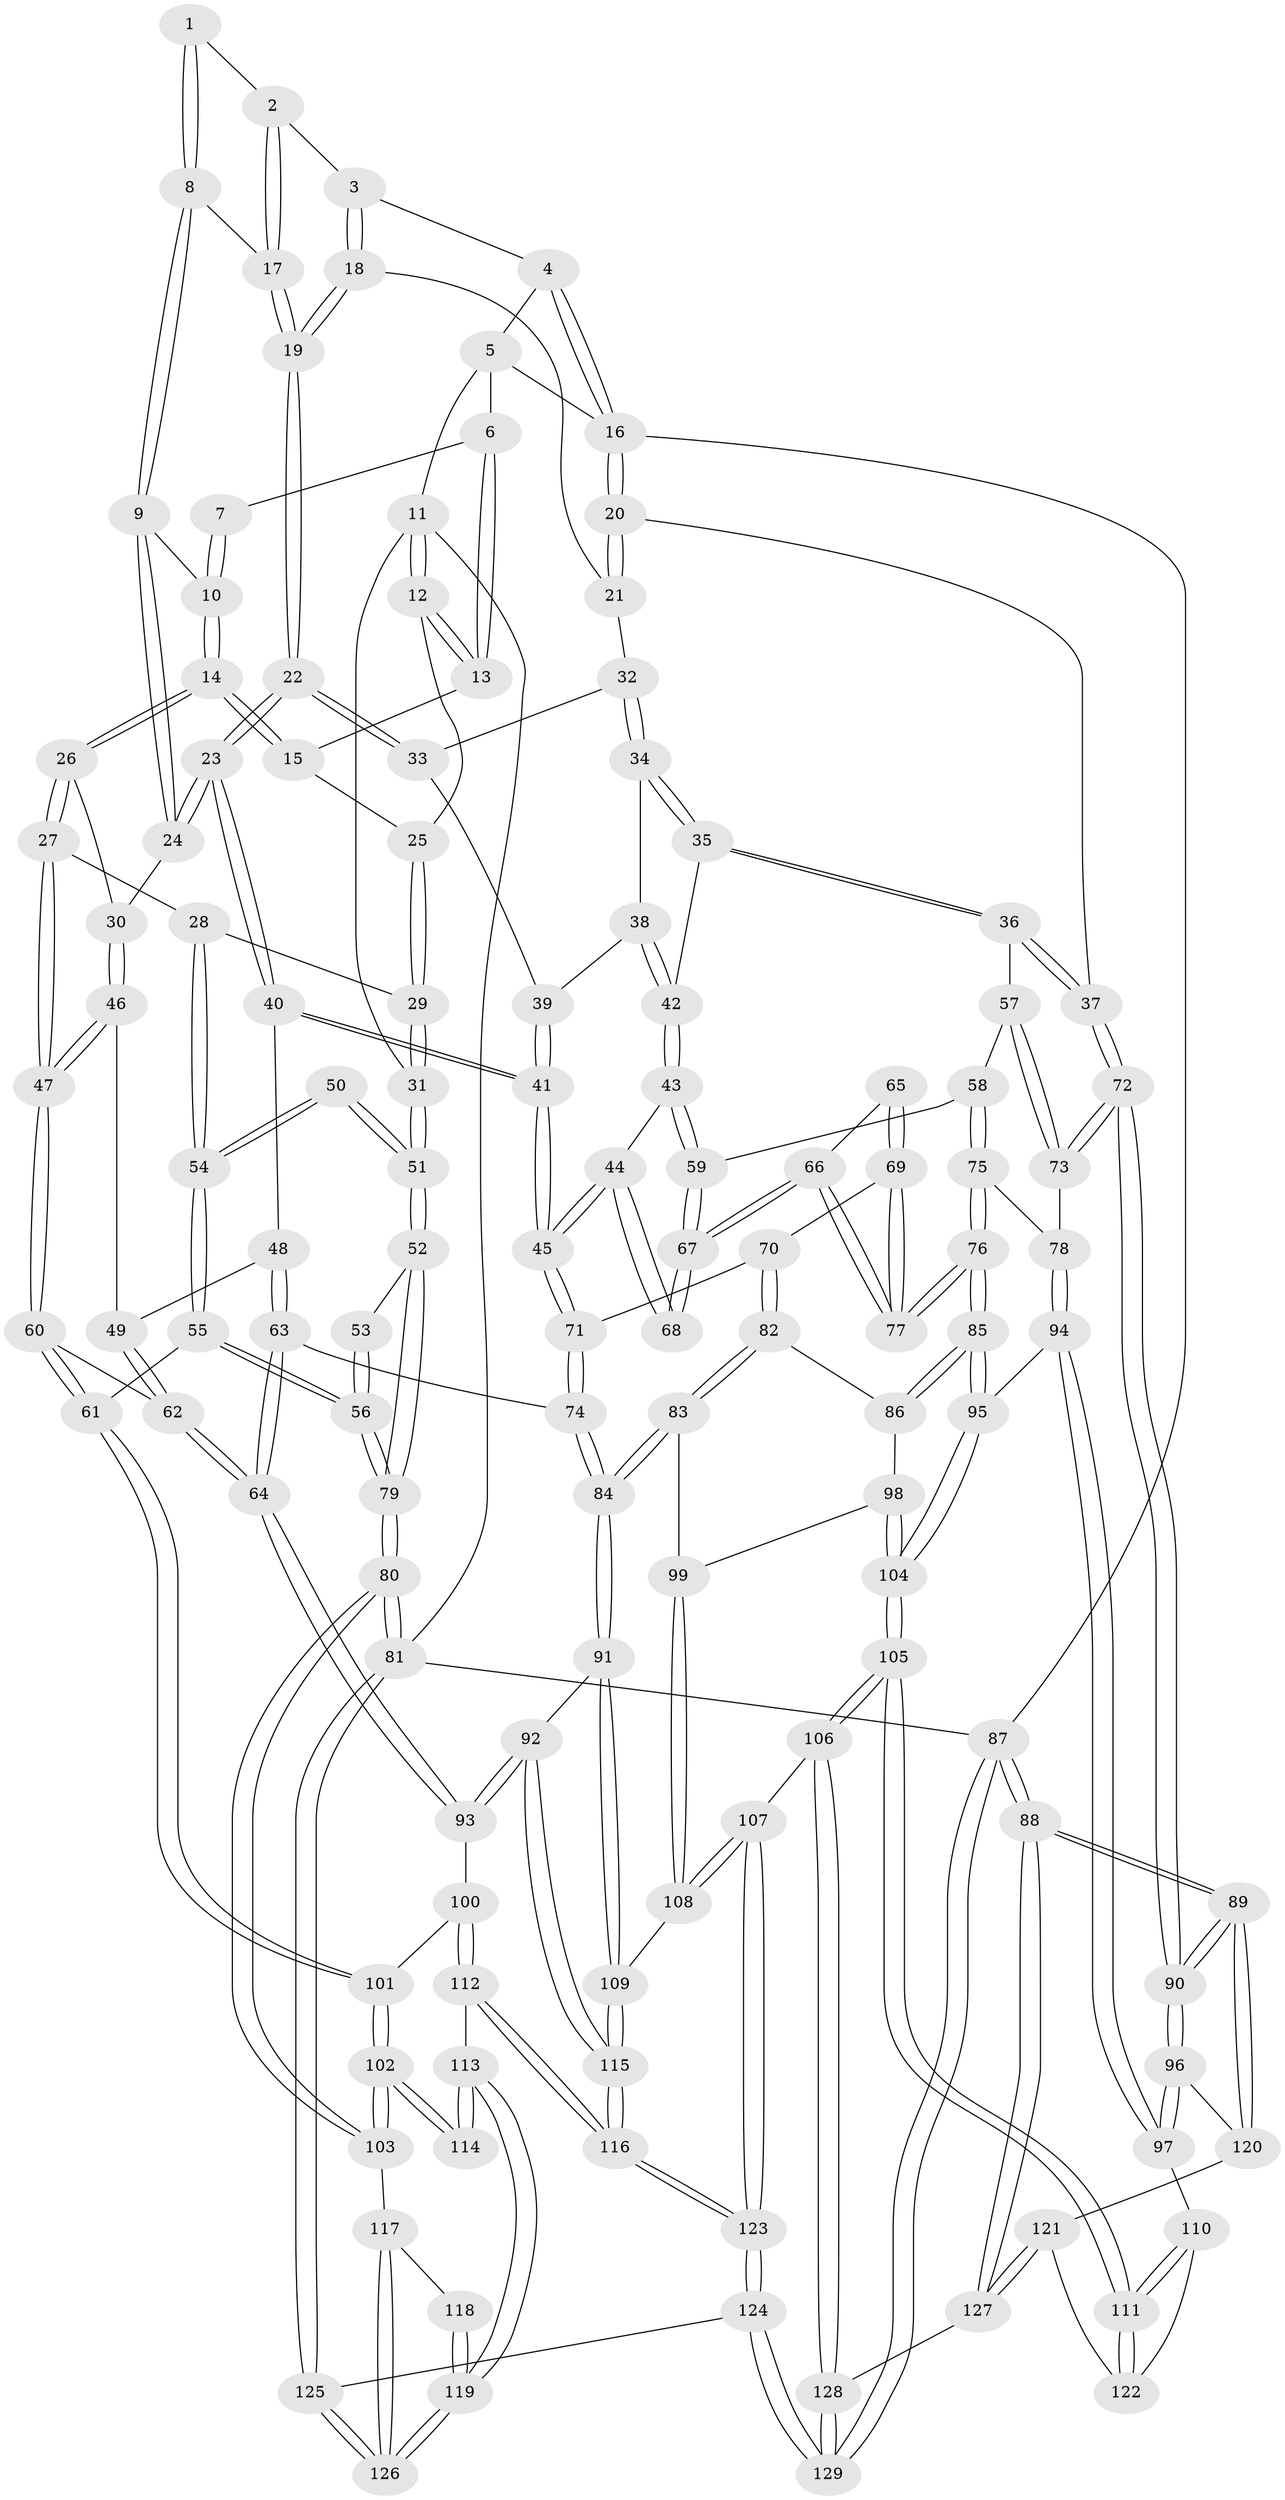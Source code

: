 // Generated by graph-tools (version 1.1) at 2025/38/03/09/25 02:38:36]
// undirected, 129 vertices, 319 edges
graph export_dot {
graph [start="1"]
  node [color=gray90,style=filled];
  1 [pos="+0.4467314712162737+0.05608409369075591"];
  2 [pos="+0.6581689659784812+0"];
  3 [pos="+0.7099428053804155+0"];
  4 [pos="+0.7160297367779632+0"];
  5 [pos="+0.29684392062503395+0"];
  6 [pos="+0.29228045339436215+0"];
  7 [pos="+0.38273188037722067+0"];
  8 [pos="+0.47732352920710747+0.12476353031907242"];
  9 [pos="+0.4583262401186503+0.15523500368300258"];
  10 [pos="+0.3952229878617917+0.16572900352699746"];
  11 [pos="+0+0.17905219830814154"];
  12 [pos="+0.02512845557388273+0.11737348410606424"];
  13 [pos="+0.24806984324023418+0"];
  14 [pos="+0.31666788887239833+0.20084514295689493"];
  15 [pos="+0.26124428036117414+0.09553829263925206"];
  16 [pos="+1+0"];
  17 [pos="+0.5768217191792994+0.10725906392506349"];
  18 [pos="+0.7916027419281584+0.1210213422176688"];
  19 [pos="+0.6208601747618756+0.29368055480073907"];
  20 [pos="+1+0.07538864132263276"];
  21 [pos="+0.8454042357554951+0.15742322241888504"];
  22 [pos="+0.6066104672441397+0.3340419133965072"];
  23 [pos="+0.5965259208666017+0.3547165403019084"];
  24 [pos="+0.5377215152141416+0.3374392745975327"];
  25 [pos="+0.16445928214144837+0.17602802618931002"];
  26 [pos="+0.30056593961610806+0.32732289148630395"];
  27 [pos="+0.28815090469628435+0.3374542609489862"];
  28 [pos="+0.1929792441009114+0.36009083352389226"];
  29 [pos="+0.17502969095271348+0.35079259627841275"];
  30 [pos="+0.4965105312940084+0.3402622409800374"];
  31 [pos="+0+0.2662029664474379"];
  32 [pos="+0.8499478006622495+0.20754752730666126"];
  33 [pos="+0.8198297734918648+0.26465902340858677"];
  34 [pos="+0.923104260634756+0.3124854741087456"];
  35 [pos="+1+0.3566673958919057"];
  36 [pos="+1+0.3612831686104675"];
  37 [pos="+1+0.3374435866345594"];
  38 [pos="+0.8400419835363176+0.36605113425916036"];
  39 [pos="+0.8100025777437712+0.35242519686771795"];
  40 [pos="+0.6106234927048356+0.38283407307569417"];
  41 [pos="+0.618796886114486+0.3977119279676492"];
  42 [pos="+0.8612780710433641+0.4207707559266619"];
  43 [pos="+0.8552374378313383+0.45719592472327564"];
  44 [pos="+0.690734611503889+0.4409330672392024"];
  45 [pos="+0.618905897517811+0.3983092694543503"];
  46 [pos="+0.4097591704084655+0.4885442824594977"];
  47 [pos="+0.3418463493123468+0.4678685654447919"];
  48 [pos="+0.41552472235703763+0.4903284356564042"];
  49 [pos="+0.4097861066986876+0.48857024993664155"];
  50 [pos="+0.09431950699751143+0.46992059576410006"];
  51 [pos="+0+0.46595482391292964"];
  52 [pos="+0+0.4828620240055057"];
  53 [pos="+0.08123166451915685+0.47823379284220724"];
  54 [pos="+0.1806402637350185+0.4297606840852733"];
  55 [pos="+0.1753415825381236+0.5768352519215583"];
  56 [pos="+0+0.6056588137254063"];
  57 [pos="+0.9257820444164439+0.49450556845568905"];
  58 [pos="+0.8835852768291571+0.5000748280794718"];
  59 [pos="+0.8739150360278818+0.49663864741364533"];
  60 [pos="+0.3314668821998645+0.5256226639590016"];
  61 [pos="+0.19146461790715905+0.5926195415574161"];
  62 [pos="+0.4016150027796437+0.6153154892222812"];
  63 [pos="+0.5244771350636565+0.548341453027029"];
  64 [pos="+0.4033470570497413+0.618764417115052"];
  65 [pos="+0.7293923895560214+0.49148616836733877"];
  66 [pos="+0.8062296191625797+0.5758396113306445"];
  67 [pos="+0.8415725527452789+0.5234319789397944"];
  68 [pos="+0.7209730946244358+0.4762430579205916"];
  69 [pos="+0.7416871283040798+0.5948223249226181"];
  70 [pos="+0.6846068368344794+0.5915763014135841"];
  71 [pos="+0.6079040370680111+0.4382327308001599"];
  72 [pos="+1+0.6188773674264724"];
  73 [pos="+1+0.5894249981826425"];
  74 [pos="+0.5373808110075449+0.5448699570296981"];
  75 [pos="+0.9059897525477086+0.5887049580979"];
  76 [pos="+0.8039048572350522+0.6320615543642374"];
  77 [pos="+0.7980710819900739+0.6176009737216925"];
  78 [pos="+0.940693745901436+0.6095623551569405"];
  79 [pos="+0+0.6260004719467884"];
  80 [pos="+0+0.8595067830631473"];
  81 [pos="+0+1"];
  82 [pos="+0.6723903167880003+0.6221180008030667"];
  83 [pos="+0.6263964898374805+0.670129261138407"];
  84 [pos="+0.5818236080139855+0.6758300508844571"];
  85 [pos="+0.805275022822395+0.6745273217799739"];
  86 [pos="+0.7152774161556991+0.6530806652850802"];
  87 [pos="+1+1"];
  88 [pos="+1+1"];
  89 [pos="+1+1"];
  90 [pos="+1+0.7476475979363771"];
  91 [pos="+0.5713948923922753+0.6932908722868424"];
  92 [pos="+0.4759229395182961+0.7535787058738608"];
  93 [pos="+0.37243134391012656+0.7053608867593943"];
  94 [pos="+0.9033363459879826+0.7078234540002832"];
  95 [pos="+0.8124257861363307+0.7039802495455464"];
  96 [pos="+1+0.761936485338837"];
  97 [pos="+0.9852105231672879+0.7602412723110633"];
  98 [pos="+0.6781467315175642+0.6936326455224026"];
  99 [pos="+0.6599347846886208+0.6911070350470105"];
  100 [pos="+0.3668162412082399+0.7073327045683696"];
  101 [pos="+0.20844055700938915+0.6284720828889468"];
  102 [pos="+0.14637293787035977+0.7614303964047894"];
  103 [pos="+0.08119121925477696+0.8053388066136594"];
  104 [pos="+0.7924440971943136+0.7344505829562443"];
  105 [pos="+0.7624678298579556+0.8376352713868552"];
  106 [pos="+0.7604467585692389+0.8401019153866746"];
  107 [pos="+0.7185018473170438+0.8419114481137098"];
  108 [pos="+0.687999119808194+0.8270671456193278"];
  109 [pos="+0.6546417417199698+0.8184869844814329"];
  110 [pos="+0.9442623726831673+0.8021794082445621"];
  111 [pos="+0.7905007797136094+0.8377416893062727"];
  112 [pos="+0.33785581585616864+0.7589121366089131"];
  113 [pos="+0.29537568496144795+0.8025752642601809"];
  114 [pos="+0.21184620459814585+0.7837748741332865"];
  115 [pos="+0.5091456478803184+0.8593152842970648"];
  116 [pos="+0.4683714992401979+1"];
  117 [pos="+0.10133070043505185+0.8193761812343081"];
  118 [pos="+0.2096102563857111+0.8400881114207478"];
  119 [pos="+0.2757200771419531+0.895740878505141"];
  120 [pos="+0.9586487092640986+0.8872068140985968"];
  121 [pos="+0.9270756969758278+0.8904175958760627"];
  122 [pos="+0.9219797994058084+0.8756122530860527"];
  123 [pos="+0.4541720525208329+1"];
  124 [pos="+0.45098621372993325+1"];
  125 [pos="+0.3345121883047599+1"];
  126 [pos="+0.2700259009235503+0.9580147232884612"];
  127 [pos="+0.9194484316945589+0.9206150663721506"];
  128 [pos="+0.8207469583153347+1"];
  129 [pos="+0.8162226850581463+1"];
  1 -- 2;
  1 -- 8;
  1 -- 8;
  2 -- 3;
  2 -- 17;
  2 -- 17;
  3 -- 4;
  3 -- 18;
  3 -- 18;
  4 -- 5;
  4 -- 16;
  4 -- 16;
  5 -- 6;
  5 -- 11;
  5 -- 16;
  6 -- 7;
  6 -- 13;
  6 -- 13;
  7 -- 10;
  7 -- 10;
  8 -- 9;
  8 -- 9;
  8 -- 17;
  9 -- 10;
  9 -- 24;
  9 -- 24;
  10 -- 14;
  10 -- 14;
  11 -- 12;
  11 -- 12;
  11 -- 31;
  11 -- 81;
  12 -- 13;
  12 -- 13;
  12 -- 25;
  13 -- 15;
  14 -- 15;
  14 -- 15;
  14 -- 26;
  14 -- 26;
  15 -- 25;
  16 -- 20;
  16 -- 20;
  16 -- 87;
  17 -- 19;
  17 -- 19;
  18 -- 19;
  18 -- 19;
  18 -- 21;
  19 -- 22;
  19 -- 22;
  20 -- 21;
  20 -- 21;
  20 -- 37;
  21 -- 32;
  22 -- 23;
  22 -- 23;
  22 -- 33;
  22 -- 33;
  23 -- 24;
  23 -- 24;
  23 -- 40;
  23 -- 40;
  24 -- 30;
  25 -- 29;
  25 -- 29;
  26 -- 27;
  26 -- 27;
  26 -- 30;
  27 -- 28;
  27 -- 47;
  27 -- 47;
  28 -- 29;
  28 -- 54;
  28 -- 54;
  29 -- 31;
  29 -- 31;
  30 -- 46;
  30 -- 46;
  31 -- 51;
  31 -- 51;
  32 -- 33;
  32 -- 34;
  32 -- 34;
  33 -- 39;
  34 -- 35;
  34 -- 35;
  34 -- 38;
  35 -- 36;
  35 -- 36;
  35 -- 42;
  36 -- 37;
  36 -- 37;
  36 -- 57;
  37 -- 72;
  37 -- 72;
  38 -- 39;
  38 -- 42;
  38 -- 42;
  39 -- 41;
  39 -- 41;
  40 -- 41;
  40 -- 41;
  40 -- 48;
  41 -- 45;
  41 -- 45;
  42 -- 43;
  42 -- 43;
  43 -- 44;
  43 -- 59;
  43 -- 59;
  44 -- 45;
  44 -- 45;
  44 -- 68;
  44 -- 68;
  45 -- 71;
  45 -- 71;
  46 -- 47;
  46 -- 47;
  46 -- 49;
  47 -- 60;
  47 -- 60;
  48 -- 49;
  48 -- 63;
  48 -- 63;
  49 -- 62;
  49 -- 62;
  50 -- 51;
  50 -- 51;
  50 -- 54;
  50 -- 54;
  51 -- 52;
  51 -- 52;
  52 -- 53;
  52 -- 79;
  52 -- 79;
  53 -- 56;
  53 -- 56;
  54 -- 55;
  54 -- 55;
  55 -- 56;
  55 -- 56;
  55 -- 61;
  56 -- 79;
  56 -- 79;
  57 -- 58;
  57 -- 73;
  57 -- 73;
  58 -- 59;
  58 -- 75;
  58 -- 75;
  59 -- 67;
  59 -- 67;
  60 -- 61;
  60 -- 61;
  60 -- 62;
  61 -- 101;
  61 -- 101;
  62 -- 64;
  62 -- 64;
  63 -- 64;
  63 -- 64;
  63 -- 74;
  64 -- 93;
  64 -- 93;
  65 -- 66;
  65 -- 69;
  65 -- 69;
  66 -- 67;
  66 -- 67;
  66 -- 77;
  66 -- 77;
  67 -- 68;
  67 -- 68;
  69 -- 70;
  69 -- 77;
  69 -- 77;
  70 -- 71;
  70 -- 82;
  70 -- 82;
  71 -- 74;
  71 -- 74;
  72 -- 73;
  72 -- 73;
  72 -- 90;
  72 -- 90;
  73 -- 78;
  74 -- 84;
  74 -- 84;
  75 -- 76;
  75 -- 76;
  75 -- 78;
  76 -- 77;
  76 -- 77;
  76 -- 85;
  76 -- 85;
  78 -- 94;
  78 -- 94;
  79 -- 80;
  79 -- 80;
  80 -- 81;
  80 -- 81;
  80 -- 103;
  80 -- 103;
  81 -- 125;
  81 -- 125;
  81 -- 87;
  82 -- 83;
  82 -- 83;
  82 -- 86;
  83 -- 84;
  83 -- 84;
  83 -- 99;
  84 -- 91;
  84 -- 91;
  85 -- 86;
  85 -- 86;
  85 -- 95;
  85 -- 95;
  86 -- 98;
  87 -- 88;
  87 -- 88;
  87 -- 129;
  87 -- 129;
  88 -- 89;
  88 -- 89;
  88 -- 127;
  88 -- 127;
  89 -- 90;
  89 -- 90;
  89 -- 120;
  89 -- 120;
  90 -- 96;
  90 -- 96;
  91 -- 92;
  91 -- 109;
  91 -- 109;
  92 -- 93;
  92 -- 93;
  92 -- 115;
  92 -- 115;
  93 -- 100;
  94 -- 95;
  94 -- 97;
  94 -- 97;
  95 -- 104;
  95 -- 104;
  96 -- 97;
  96 -- 97;
  96 -- 120;
  97 -- 110;
  98 -- 99;
  98 -- 104;
  98 -- 104;
  99 -- 108;
  99 -- 108;
  100 -- 101;
  100 -- 112;
  100 -- 112;
  101 -- 102;
  101 -- 102;
  102 -- 103;
  102 -- 103;
  102 -- 114;
  102 -- 114;
  103 -- 117;
  104 -- 105;
  104 -- 105;
  105 -- 106;
  105 -- 106;
  105 -- 111;
  105 -- 111;
  106 -- 107;
  106 -- 128;
  106 -- 128;
  107 -- 108;
  107 -- 108;
  107 -- 123;
  107 -- 123;
  108 -- 109;
  109 -- 115;
  109 -- 115;
  110 -- 111;
  110 -- 111;
  110 -- 122;
  111 -- 122;
  111 -- 122;
  112 -- 113;
  112 -- 116;
  112 -- 116;
  113 -- 114;
  113 -- 114;
  113 -- 119;
  113 -- 119;
  115 -- 116;
  115 -- 116;
  116 -- 123;
  116 -- 123;
  117 -- 118;
  117 -- 126;
  117 -- 126;
  118 -- 119;
  118 -- 119;
  119 -- 126;
  119 -- 126;
  120 -- 121;
  121 -- 122;
  121 -- 127;
  121 -- 127;
  123 -- 124;
  123 -- 124;
  124 -- 125;
  124 -- 129;
  124 -- 129;
  125 -- 126;
  125 -- 126;
  127 -- 128;
  128 -- 129;
  128 -- 129;
}
